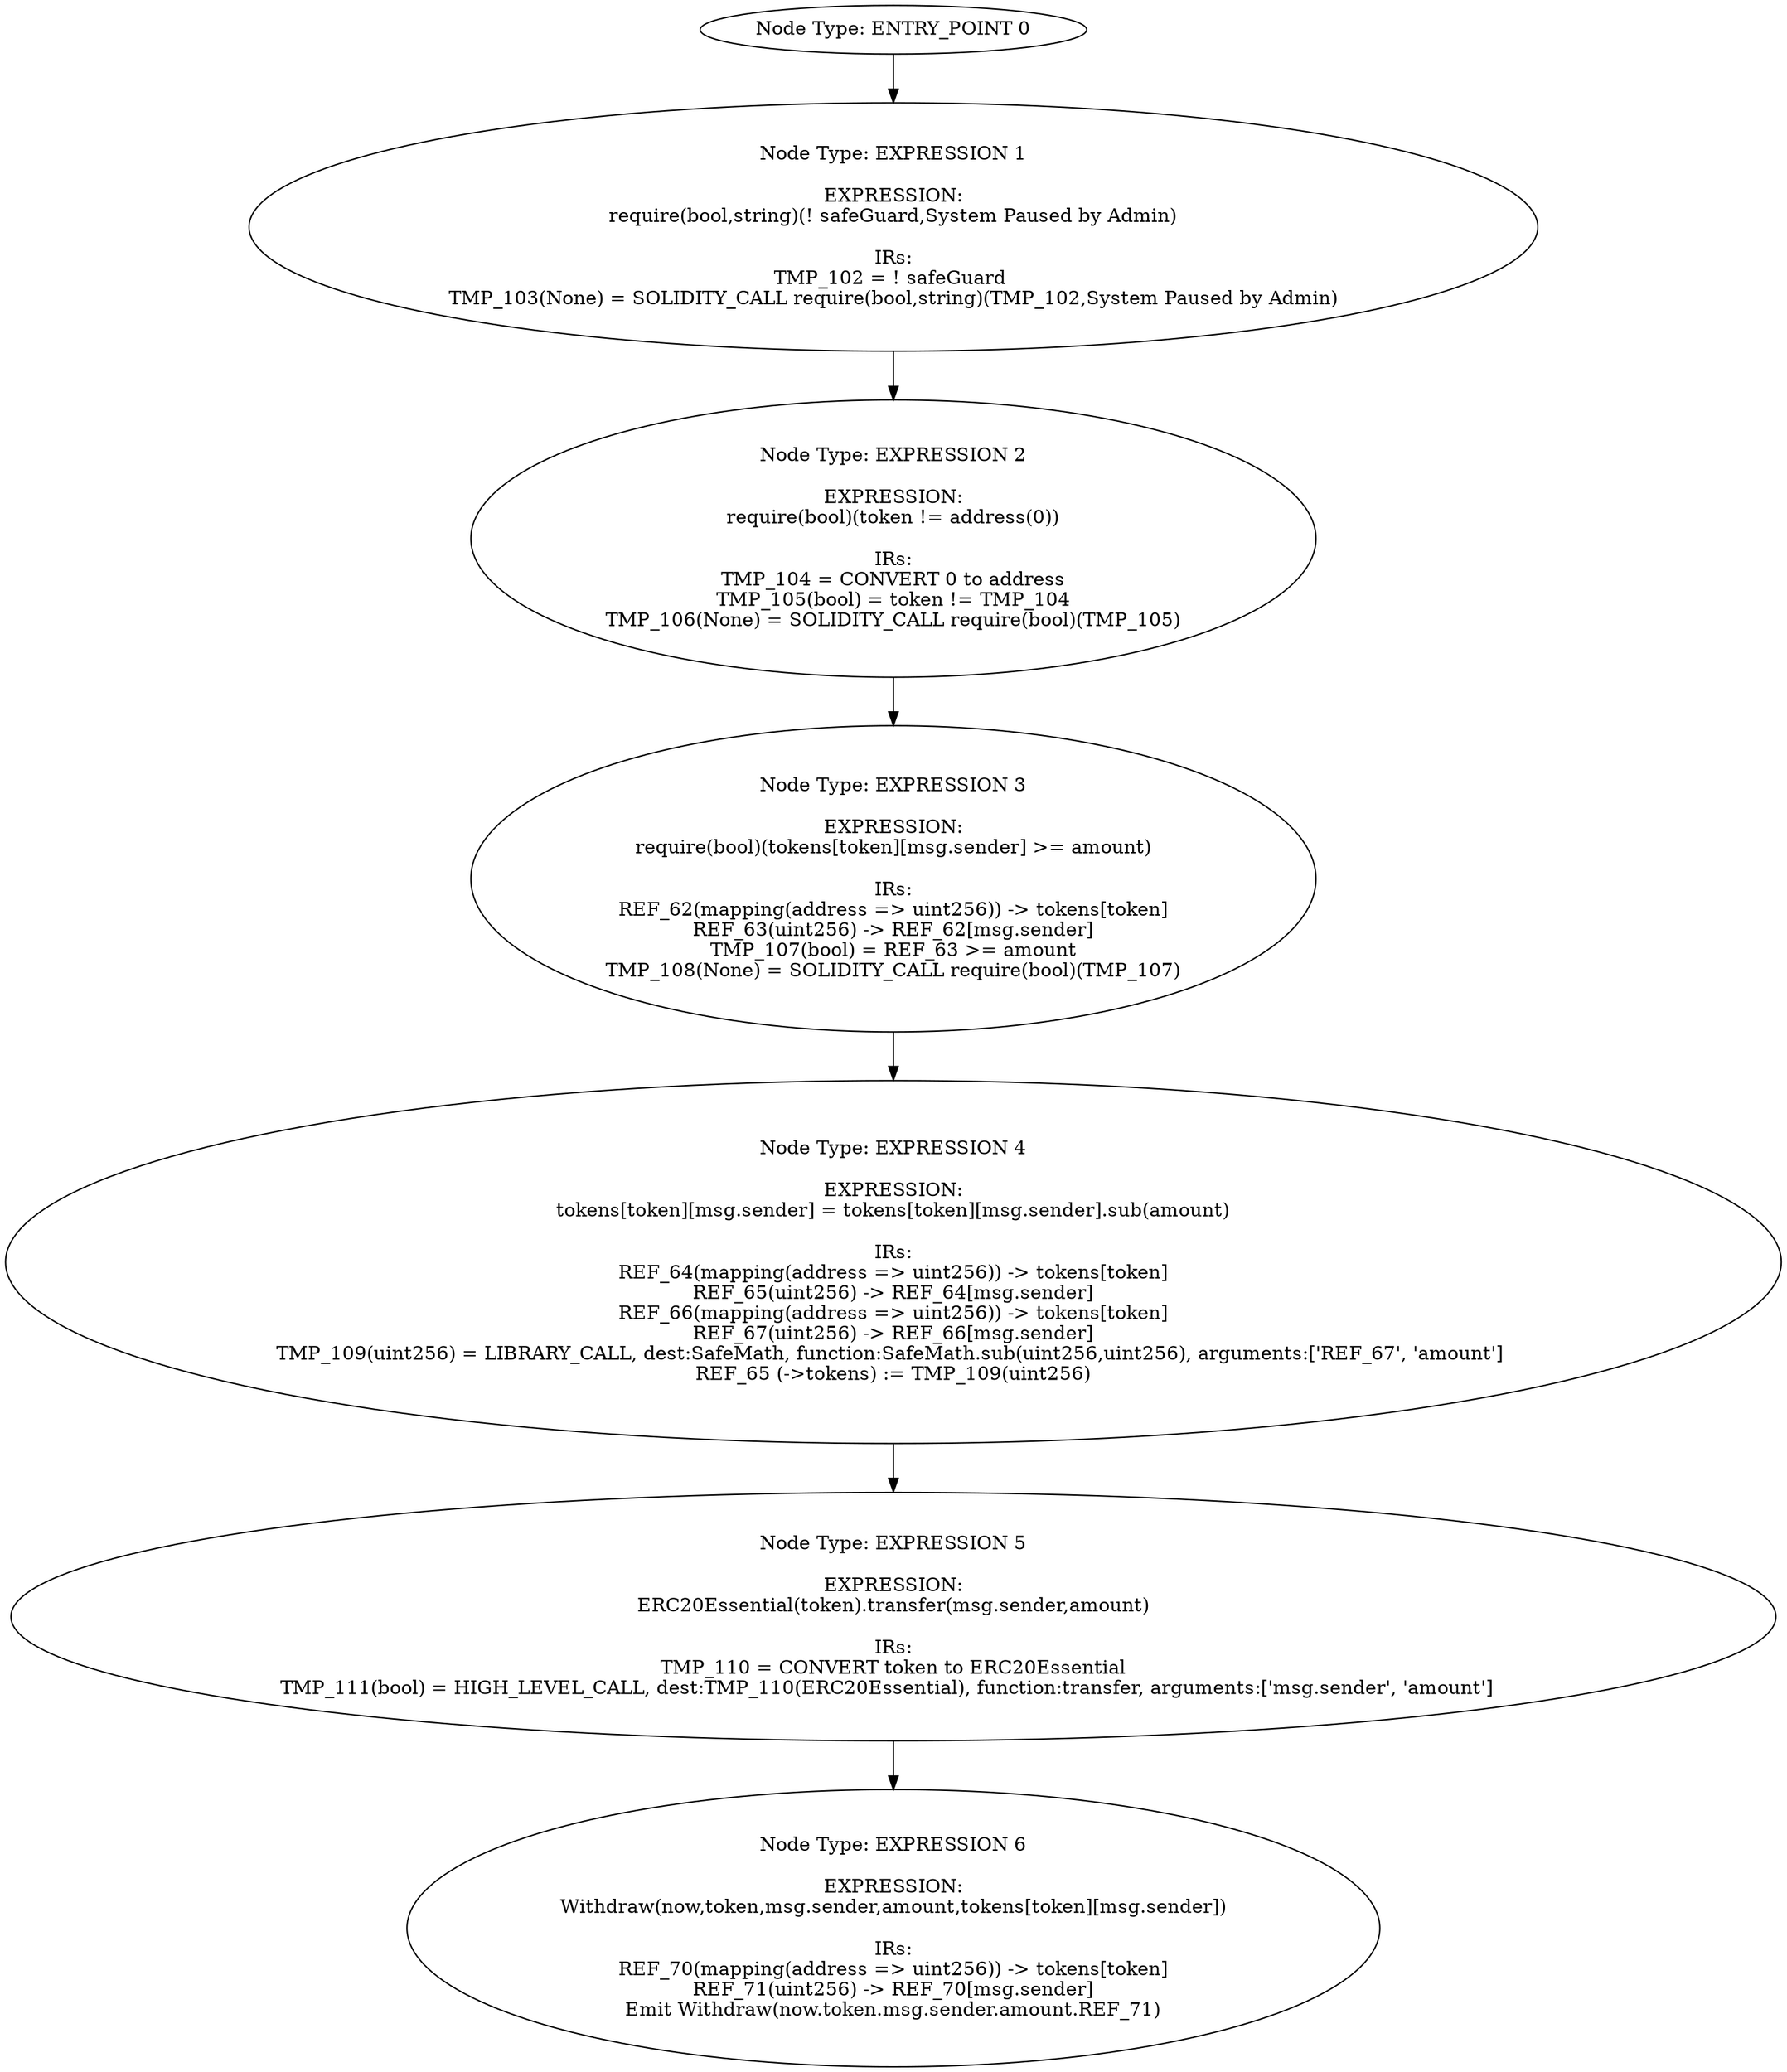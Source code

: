 digraph{
0[label="Node Type: ENTRY_POINT 0
"];
0->1;
1[label="Node Type: EXPRESSION 1

EXPRESSION:
require(bool,string)(! safeGuard,System Paused by Admin)

IRs:
TMP_102 = ! safeGuard 
TMP_103(None) = SOLIDITY_CALL require(bool,string)(TMP_102,System Paused by Admin)"];
1->2;
2[label="Node Type: EXPRESSION 2

EXPRESSION:
require(bool)(token != address(0))

IRs:
TMP_104 = CONVERT 0 to address
TMP_105(bool) = token != TMP_104
TMP_106(None) = SOLIDITY_CALL require(bool)(TMP_105)"];
2->3;
3[label="Node Type: EXPRESSION 3

EXPRESSION:
require(bool)(tokens[token][msg.sender] >= amount)

IRs:
REF_62(mapping(address => uint256)) -> tokens[token]
REF_63(uint256) -> REF_62[msg.sender]
TMP_107(bool) = REF_63 >= amount
TMP_108(None) = SOLIDITY_CALL require(bool)(TMP_107)"];
3->4;
4[label="Node Type: EXPRESSION 4

EXPRESSION:
tokens[token][msg.sender] = tokens[token][msg.sender].sub(amount)

IRs:
REF_64(mapping(address => uint256)) -> tokens[token]
REF_65(uint256) -> REF_64[msg.sender]
REF_66(mapping(address => uint256)) -> tokens[token]
REF_67(uint256) -> REF_66[msg.sender]
TMP_109(uint256) = LIBRARY_CALL, dest:SafeMath, function:SafeMath.sub(uint256,uint256), arguments:['REF_67', 'amount'] 
REF_65 (->tokens) := TMP_109(uint256)"];
4->5;
5[label="Node Type: EXPRESSION 5

EXPRESSION:
ERC20Essential(token).transfer(msg.sender,amount)

IRs:
TMP_110 = CONVERT token to ERC20Essential
TMP_111(bool) = HIGH_LEVEL_CALL, dest:TMP_110(ERC20Essential), function:transfer, arguments:['msg.sender', 'amount']  "];
5->6;
6[label="Node Type: EXPRESSION 6

EXPRESSION:
Withdraw(now,token,msg.sender,amount,tokens[token][msg.sender])

IRs:
REF_70(mapping(address => uint256)) -> tokens[token]
REF_71(uint256) -> REF_70[msg.sender]
Emit Withdraw(now.token.msg.sender.amount.REF_71)"];
}
